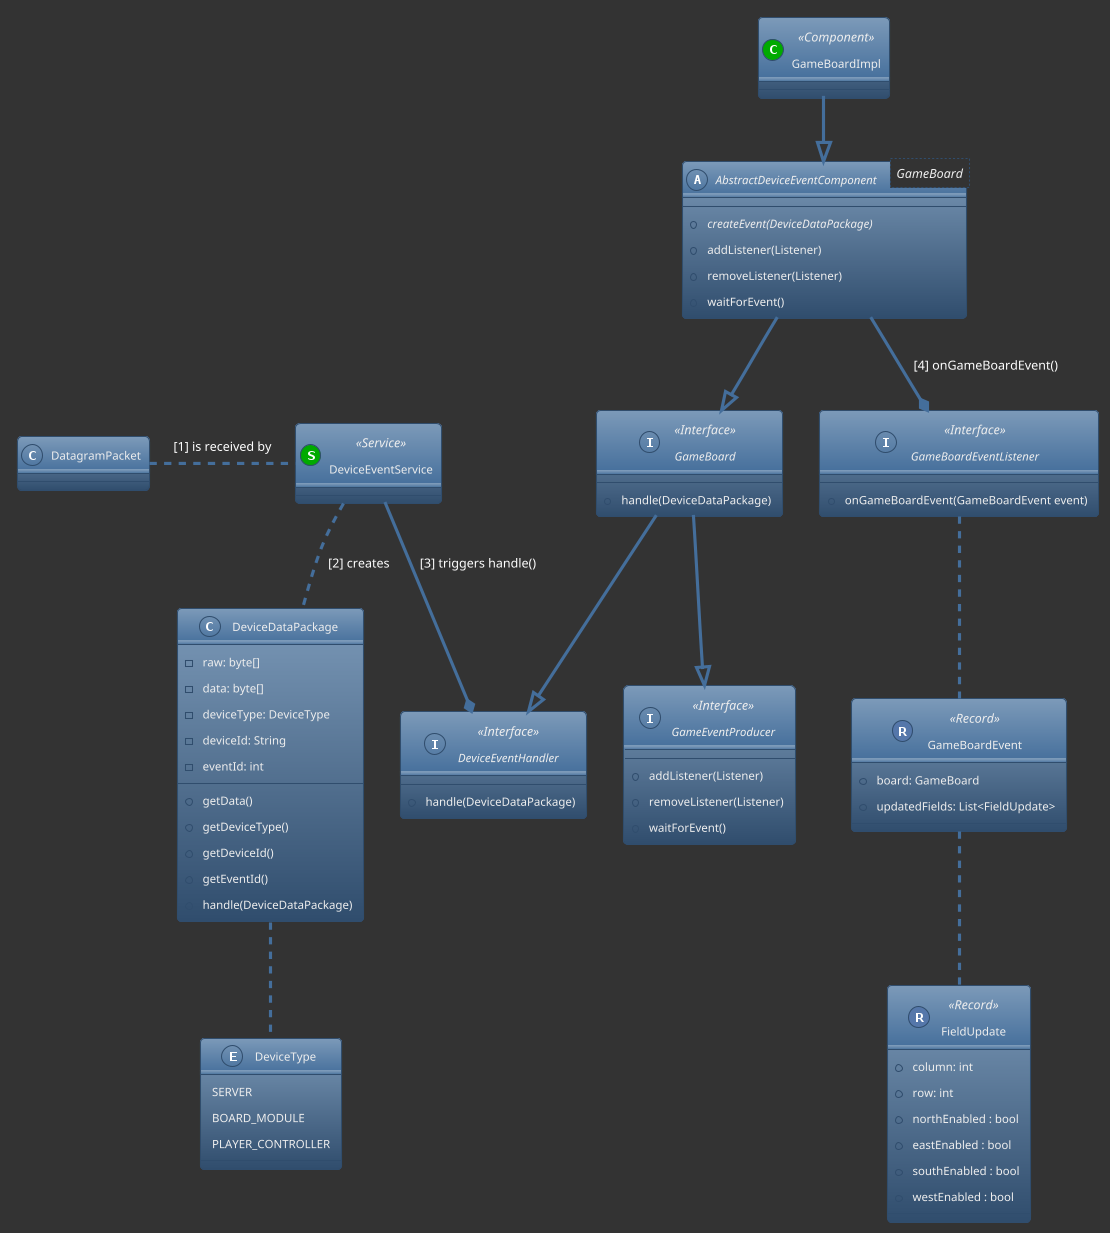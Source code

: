 'https://plantuml.com/class-diagram

@startuml
!theme spacelab
skinparam backgroundColor #333333

interface DeviceEventHandler << Interface >>{
    + handle(DeviceDataPackage)
}

interface GameBoard << Interface >> {
    + handle(DeviceDataPackage)
}

class GameBoardImpl << (C,#00AA00) Component >> {

}

class DeviceEventService << (S,#00AA00) Service >> {}


interface GameEventProducer << Interface >> {
 + addListener(Listener)
 + removeListener(Listener)
 + waitForEvent()
}

interface GameBoardEventListener << Interface >> {
 + onGameBoardEvent(GameBoardEvent event)
}

class GameBoardEvent << (R,#5577AA) Record >>{
  + board: GameBoard
  + updatedFields: List<FieldUpdate>
}

class FieldUpdate << (R,#5577AA) Record >>{
  + column: int
  + row: int
  + northEnabled : bool
  + eastEnabled : bool
  + southEnabled : bool
  + westEnabled : bool
}

class DeviceDataPackage {
 - raw: byte[]
 - data: byte[]
 - deviceType: DeviceType
 - deviceId: String
 - eventId: int
 + getData()
 + getDeviceType()
 + getDeviceId()
 + getEventId()
 + handle(DeviceDataPackage)
}

abstract AbstractDeviceEventComponent<GameBoard> {
 + {abstract} createEvent(DeviceDataPackage)
 + addListener(Listener)
 + removeListener(Listener)
 + waitForEvent()
}

enum DeviceType {
 SERVER
 BOARD_MODULE
 PLAYER_CONTROLLER
}

DeviceDataPackage .. DeviceType
DeviceEventService --*  DeviceEventHandler : [3] triggers handle()
DeviceEventService -. DeviceDataPackage : [2] creates
DatagramPacket . DeviceEventService : [1] is received by
GameBoardImpl --|> AbstractDeviceEventComponent
AbstractDeviceEventComponent --|> GameBoard
GameBoard --|> GameEventProducer
GameBoard --|> DeviceEventHandler
GameBoardEventListener .. GameBoardEvent
GameBoardEvent .. FieldUpdate
AbstractDeviceEventComponent --* GameBoardEventListener : [4] onGameBoardEvent()



@enduml